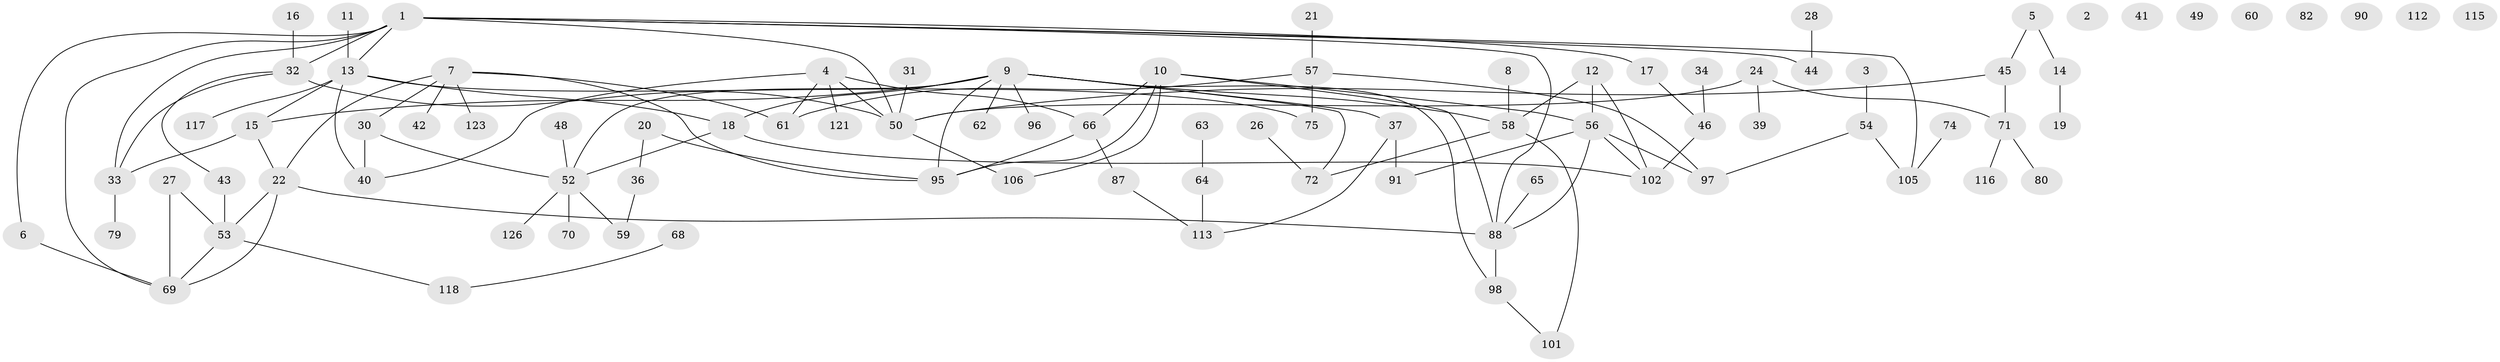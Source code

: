 // Generated by graph-tools (version 1.1) at 2025/23/03/03/25 07:23:29]
// undirected, 89 vertices, 115 edges
graph export_dot {
graph [start="1"]
  node [color=gray90,style=filled];
  1 [super="+55"];
  2;
  3;
  4 [super="+51"];
  5;
  6 [super="+89"];
  7 [super="+23"];
  8;
  9 [super="+29"];
  10 [super="+111"];
  11;
  12 [super="+94"];
  13 [super="+67"];
  14 [super="+78"];
  15 [super="+38"];
  16 [super="+124"];
  17;
  18;
  19;
  20;
  21;
  22 [super="+93"];
  24 [super="+25"];
  26;
  27;
  28;
  30 [super="+109"];
  31;
  32 [super="+125"];
  33 [super="+35"];
  34;
  36;
  37 [super="+120"];
  39;
  40 [super="+47"];
  41;
  42;
  43;
  44;
  45 [super="+107"];
  46;
  48;
  49;
  50 [super="+83"];
  52 [super="+76"];
  53 [super="+73"];
  54 [super="+100"];
  56 [super="+114"];
  57;
  58 [super="+85"];
  59 [super="+108"];
  60;
  61;
  62;
  63;
  64 [super="+84"];
  65;
  66 [super="+77"];
  68 [super="+86"];
  69 [super="+128"];
  70;
  71 [super="+81"];
  72 [super="+92"];
  74;
  75;
  79 [super="+99"];
  80;
  82;
  87;
  88 [super="+103"];
  90;
  91 [super="+127"];
  95;
  96;
  97 [super="+104"];
  98;
  101 [super="+110"];
  102 [super="+122"];
  105;
  106;
  112;
  113 [super="+119"];
  115;
  116;
  117;
  118;
  121;
  123;
  126;
  1 -- 32 [weight=2];
  1 -- 33;
  1 -- 44;
  1 -- 50;
  1 -- 88;
  1 -- 105;
  1 -- 13;
  1 -- 69;
  1 -- 17;
  1 -- 6;
  3 -- 54;
  4 -- 50;
  4 -- 66;
  4 -- 121;
  4 -- 61;
  4 -- 40;
  5 -- 14;
  5 -- 45;
  6 -- 69;
  7 -- 42;
  7 -- 61;
  7 -- 95;
  7 -- 123;
  7 -- 30;
  7 -- 22;
  8 -- 58;
  9 -- 15;
  9 -- 18;
  9 -- 37;
  9 -- 52;
  9 -- 62;
  9 -- 95;
  9 -- 96;
  9 -- 98;
  9 -- 58;
  9 -- 72;
  10 -- 66;
  10 -- 95;
  10 -- 56;
  10 -- 88;
  10 -- 106;
  11 -- 13;
  12 -- 56;
  12 -- 58;
  12 -- 102;
  13 -- 75;
  13 -- 117;
  13 -- 18;
  13 -- 40;
  13 -- 15;
  14 -- 19;
  15 -- 22;
  15 -- 33;
  16 -- 32;
  17 -- 46;
  18 -- 52;
  18 -- 102;
  20 -- 36;
  20 -- 95;
  21 -- 57;
  22 -- 53;
  22 -- 88;
  22 -- 69;
  24 -- 50;
  24 -- 39;
  24 -- 71;
  26 -- 72;
  27 -- 69;
  27 -- 53;
  28 -- 44;
  30 -- 52;
  30 -- 40;
  31 -- 50;
  32 -- 33;
  32 -- 50;
  32 -- 43;
  33 -- 79;
  34 -- 46;
  36 -- 59;
  37 -- 113;
  37 -- 91;
  43 -- 53;
  45 -- 50;
  45 -- 71;
  46 -- 102;
  48 -- 52;
  50 -- 106;
  52 -- 70;
  52 -- 59;
  52 -- 126;
  53 -- 69;
  53 -- 118;
  54 -- 97;
  54 -- 105;
  56 -- 88;
  56 -- 97;
  56 -- 91;
  56 -- 102;
  57 -- 61;
  57 -- 75;
  57 -- 97;
  58 -- 72;
  58 -- 101;
  63 -- 64;
  64 -- 113;
  65 -- 88;
  66 -- 95;
  66 -- 87;
  68 -- 118;
  71 -- 116;
  71 -- 80;
  74 -- 105;
  87 -- 113;
  88 -- 98;
  98 -- 101;
}
